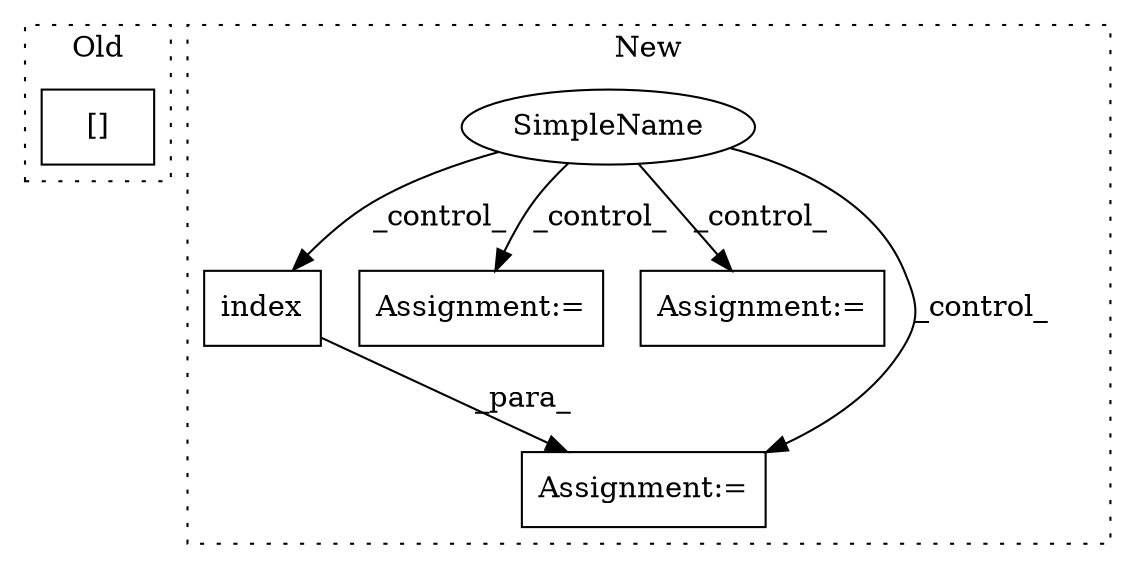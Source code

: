 digraph G {
subgraph cluster0 {
1 [label="[]" a="2" s="16972,17006" l="24,1" shape="box"];
label = "Old";
style="dotted";
}
subgraph cluster1 {
2 [label="index" a="32" s="15603,15617" l="6,1" shape="box"];
3 [label="SimpleName" a="42" s="" l="" shape="ellipse"];
4 [label="Assignment:=" a="7" s="15440" l="1" shape="box"];
5 [label="Assignment:=" a="7" s="15857" l="1" shape="box"];
6 [label="Assignment:=" a="7" s="15591" l="1" shape="box"];
label = "New";
style="dotted";
}
2 -> 6 [label="_para_"];
3 -> 4 [label="_control_"];
3 -> 5 [label="_control_"];
3 -> 6 [label="_control_"];
3 -> 2 [label="_control_"];
}